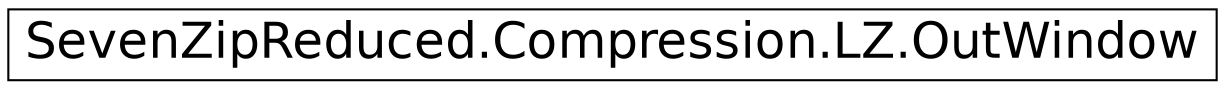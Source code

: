 digraph G
{
  edge [fontname="Helvetica",fontsize="24",labelfontname="Helvetica",labelfontsize="24"];
  node [fontname="Helvetica",fontsize="24",shape=record];
  rankdir="LR";
  Node1 [label="SevenZipReduced.Compression.LZ.OutWindow",height=0.2,width=0.4,color="black", fillcolor="white", style="filled",URL="$class_seven_zip_reduced_1_1_compression_1_1_l_z_1_1_out_window.html"];
}
